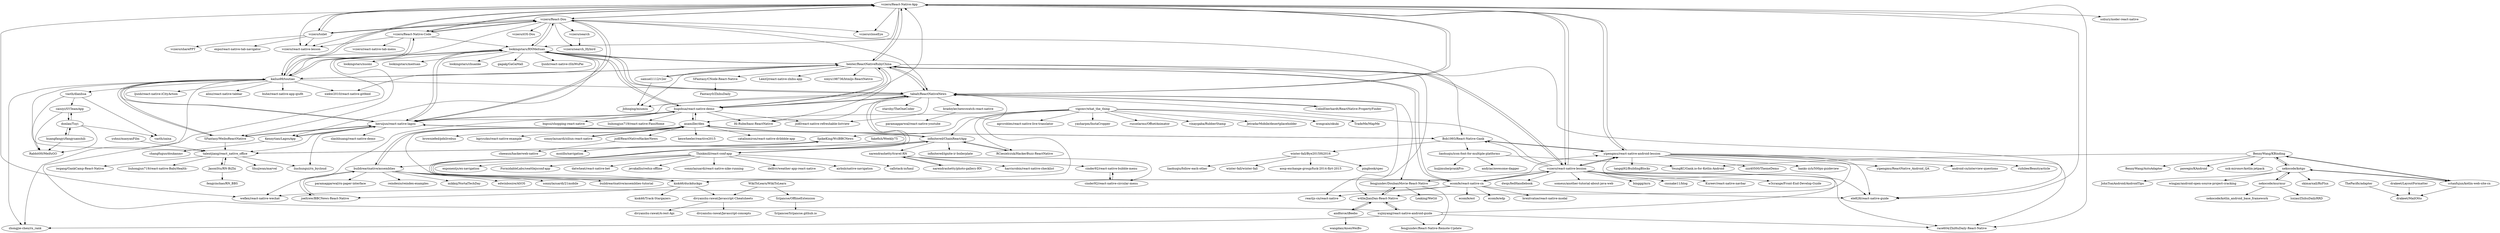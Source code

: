 digraph G {
"vczero/React-Native-App" -> "vczero/React-Dou"
"vczero/React-Native-App" -> "vczero/React-Native-Code"
"vczero/React-Native-App" -> "vczero/react-native-lesson" ["e"=1]
"vczero/React-Native-App" -> "vczero/toilet"
"vczero/React-Native-App" -> "henter/ReactNativeRubyChina"
"vczero/React-Native-App" -> "kailuo99/toutiao"
"vczero/React-Native-App" -> "tabalt/ReactNativeNews"
"vczero/React-Native-App" -> "ele828/react-native-guide" ["e"=1]
"vczero/React-Native-App" -> "weflex/react-native-wechat" ["e"=1]
"vczero/React-Native-App" -> "vczero/react-native-lession"
"vczero/React-Native-App" -> "soliury/noder-react-native" ["e"=1]
"vczero/React-Native-App" -> "yipengmu/react-native-android-lession"
"vczero/React-Native-App" -> "lookingstars/RNMeituan"
"vczero/React-Native-App" -> "vczero/closeEye"
"vczero/React-Native-App" -> "race604/ZhiHuDaily-React-Native" ["e"=1]
"talentjiang/react_native_office" -> "JasonStu/RN-BiZhi"
"talentjiang/react_native_office" -> "liuchungui/rn_bycloud"
"talentjiang/react_native_office" -> "Shuijwan/marvel"
"talentjiang/react_native_office" -> "iwgang/GankCamp-React-Native" ["e"=1]
"talentjiang/react_native_office" -> "SpikeKing/WclBBCNews"
"talentjiang/react_native_office" -> "liuhongjun719/react-native-BabyHealth-" ["e"=1]
"andforce/iBeebo" -> "w4lle/JianDan-React-Native"
"andforce/iBeebo" -> "wangdan/AisenWeiBo" ["e"=1]
"vczero/search" -> "vczero/search_Hybird"
"xujinyang/react-native-android-guide" -> "w4lle/JianDan-React-Native"
"xujinyang/react-native-android-guide" -> "race604/ZhiHuDaily-React-Native" ["e"=1]
"xujinyang/react-native-android-guide" -> "yipengmu/react-native-android-lession"
"xujinyang/react-native-android-guide" -> "zhongjie-chen/rn_rank" ["e"=1]
"xujinyang/react-native-android-guide" -> "kailuo99/toutiao"
"xujinyang/react-native-android-guide" -> "fengjundev/React-Native-Remote-Update" ["e"=1]
"Thinkmill/react-conf-app" -> "infinitered/ChainReactApp"
"Thinkmill/react-conf-app" -> "airbnb/native-navigation" ["e"=1]
"Thinkmill/react-conf-app" -> "callstack-io/haul" ["e"=1]
"Thinkmill/react-conf-app" -> "exponentjs/ex-navigation" ["e"=1]
"Thinkmill/react-conf-app" -> "FormidableLabs/seattlejsconf-app" ["e"=1]
"Thinkmill/react-conf-app" -> "datwheat/react-native-bet"
"Thinkmill/react-conf-app" -> "buildreactnative/assemblies"
"Thinkmill/react-conf-app" -> "jevakallio/redux-offline" ["e"=1]
"Thinkmill/react-conf-app" -> "sonnylazuardi/react-native-nike-running" ["e"=1]
"Thinkmill/react-conf-app" -> "delfrrr/weather-app-react-native"
"asamiller/den" -> "sonnylazuardi/ziliun-react-native"
"asamiller/den" -> "jsdf/ReactNativeHackerNews"
"asamiller/den" -> "kenwheeler/reactive2015"
"asamiller/den" -> "buildreactnative/assemblies"
"asamiller/den" -> "catalinmiron/react-native-dribbble-app" ["e"=1]
"asamiller/den" -> "infinitered/ChainReactApp"
"asamiller/den" -> "browniefed/pdxlivebus" ["e"=1]
"asamiller/den" -> "bgryszko/react-native-example"
"asamiller/den" -> "hugohua/react-native-demo"
"asamiller/den" -> "kiok46/duckduckgo"
"RCiesielczuk/HackerBuzz-ReactNative" -> "infinitered/ChainReactApp"
"vczero/react-native-lession" -> "ele828/react-native-guide" ["e"=1]
"vczero/react-native-lession" -> "yipengmu/react-native-android-lession"
"vczero/react-native-lession" -> "race604/ZhiHuDaily-React-Native" ["e"=1]
"vczero/react-native-lession" -> "ecomfe/react-native-cn"
"vczero/react-native-lession" -> "vczero/React-Native-App"
"vczero/react-native-lession" -> "w3crange/Front-End-Develop-Guide" ["e"=1]
"vczero/react-native-lession" -> "fengjundev/DoubanMovie-React-Native"
"vczero/react-native-lession" -> "henter/ReactNativeRubyChina"
"vczero/react-native-lession" -> "dwqs/fedHandlebook" ["e"=1]
"vczero/react-native-lession" -> "someus/another-tutorial-about-java-web" ["e"=1]
"vczero/react-native-lession" -> "binggg/mrn" ["e"=1]
"vczero/react-native-lession" -> "cnsnake11/blog" ["e"=1]
"vczero/react-native-lession" -> "tabalt/ReactNativeNews"
"vczero/react-native-lession" -> "Kureev/react-native-navbar" ["e"=1]
"vczero/react-native-lession" -> "Bob1993/React-Native-Gank"
"Bob1993/React-Native-Gank" -> "heruijun/react-native-lagou"
"Bob1993/React-Native-Gank" -> "liaohuqiu/icon-font-for-multiple-platforms"
"Bob1993/React-Native-Gank" -> "yipengmu/react-native-android-lession"
"Bob1993/React-Native-Gank" -> "winter-fall/Bye2015Hi2016"
"heruijun/react-native-lagou" -> "Kennytian/LagouApp"
"heruijun/react-native-lagou" -> "lookingstars/RNMeituan"
"heruijun/react-native-lagou" -> "SFantasy/WeiboReactNative"
"heruijun/react-native-lagou" -> "hugohua/react-native-demo"
"heruijun/react-native-lagou" -> "kailuo99/toutiao"
"heruijun/react-native-lagou" -> "Bob1993/React-Native-Gank"
"heruijun/react-native-lagou" -> "vczero/React-Dou"
"heruijun/react-native-lagou" -> "talentjiang/react_native_office"
"heruijun/react-native-lagou" -> "liuchungui/rn_bycloud"
"heruijun/react-native-lagou" -> "slashhuang/react-native-demo"
"ColinEberhardt/ReactNative-PropertyFinder" -> "tabalt/ReactNativeNews"
"tabalt/ReactNativeNews" -> "henter/ReactNativeRubyChina"
"tabalt/ReactNativeNews" -> "hugohua/react-native-demo"
"tabalt/ReactNativeNews" -> "ColinEberhardt/ReactNative-PropertyFinder"
"tabalt/ReactNativeNews" -> "bradoyler/newswatch-react-native"
"tabalt/ReactNativeNews" -> "vczero/React-Native-App"
"tabalt/ReactNativeNews" -> "lookingstars/RNMeituan"
"tabalt/ReactNativeNews" -> "ecomfe/react-native-cn"
"tabalt/ReactNativeNews" -> "fengjundev/DoubanMovie-React-Native"
"tabalt/ReactNativeNews" -> "Hi-Rube/baoz-ReactNative"
"tabalt/ReactNativeNews" -> "Johnqing/miumiu"
"tabalt/ReactNativeNews" -> "SpikeKing/WclBBCNews"
"tabalt/ReactNativeNews" -> "starzhy/TheOneCoder"
"tabalt/ReactNativeNews" -> "heruijun/react-native-lagou"
"tabalt/ReactNativeNews" -> "reactjs-cn/react-native"
"tabalt/ReactNativeNews" -> "jsdf/react-native-refreshable-listview" ["e"=1]
"donlan/Tuyi" -> "caisiyi/SYTeamApp"
"donlan/Tuyi" -> "huangfangyi/fangyuanshili"
"donlan/Tuyi" -> "Rabbit00/MeifuGO"
"donlan/Tuyi" -> "vasth/zaina"
"vczero/React-Native-Code" -> "vczero/React-Native-App"
"vczero/React-Native-Code" -> "vczero/React-Dou"
"vczero/React-Native-Code" -> "kailuo99/toutiao"
"vczero/React-Native-Code" -> "vczero/react-native-lesson" ["e"=1]
"vczero/React-Native-Code" -> "vczero/react-native-tab-menu" ["e"=1]
"vczero/React-Native-Code" -> "lookingstars/RNMeituan"
"vczero/React-Dou" -> "vczero/React-Native-App"
"vczero/React-Dou" -> "vczero/iOS-Dou"
"vczero/React-Dou" -> "vczero/React-Native-Code"
"vczero/React-Dou" -> "heruijun/react-native-lagou"
"vczero/React-Dou" -> "vczero/closeEye"
"vczero/React-Dou" -> "Bob1993/React-Native-Gank"
"vczero/React-Dou" -> "vczero/search"
"vczero/React-Dou" -> "lookingstars/RNMeituan"
"vczero/React-Dou" -> "vczero/toilet"
"vczero/React-Dou" -> "vczero/react-native-lesson" ["e"=1]
"vczero/React-Dou" -> "tabalt/ReactNativeNews"
"vczero/React-Dou" -> "kailuo99/toutiao"
"vczero/React-Dou" -> "vczero/search_Hybird"
"yipengmu/react-native-android-lession" -> "vczero/react-native-lession"
"yipengmu/react-native-android-lession" -> "yipengmu/ReactNative_Android_QA"
"yipengmu/react-native-android-lession" -> "race604/ZhiHuDaily-React-Native" ["e"=1]
"yipengmu/react-native-android-lession" -> "Bob1993/React-Native-Gank"
"yipengmu/react-native-android-lession" -> "android-cn/interview-questions" ["e"=1]
"yipengmu/react-native-android-lession" -> "rizhilee/Beautyacticle" ["e"=1]
"yipengmu/react-native-android-lession" -> "ele828/react-native-guide" ["e"=1]
"yipengmu/react-native-android-lession" -> "tangqi92/BuildingBlocks" ["e"=1]
"yipengmu/react-native-android-lession" -> "zzz40500/ThemeDemo" ["e"=1]
"yipengmu/react-native-android-lession" -> "w4lle/JianDan-React-Native"
"yipengmu/react-native-android-lession" -> "hanks-zyh/500px-guideview" ["e"=1]
"yipengmu/react-native-android-lession" -> "vczero/React-Native-App"
"lookingstars/RNMeituan" -> "heruijun/react-native-lagou"
"lookingstars/RNMeituan" -> "Kennytian/LagouApp"
"lookingstars/RNMeituan" -> "lookingstars/nuomi" ["e"=1]
"lookingstars/RNMeituan" -> "kailuo99/toutiao"
"lookingstars/RNMeituan" -> "zhongjie-chen/rn_rank" ["e"=1]
"lookingstars/RNMeituan" -> "SFantasy/WeiboReactNative"
"lookingstars/RNMeituan" -> "lookingstars/meituan" ["e"=1]
"lookingstars/RNMeituan" -> "tabalt/ReactNativeNews"
"lookingstars/RNMeituan" -> "vczero/React-Dou"
"lookingstars/RNMeituan" -> "hugohua/react-native-demo"
"lookingstars/RNMeituan" -> "henter/ReactNativeRubyChina"
"lookingstars/RNMeituan" -> "xiekw2010/react-native-gitfeed" ["e"=1]
"lookingstars/RNMeituan" -> "lookingstars/chuanke" ["e"=1]
"lookingstars/RNMeituan" -> "gagakj/GaGaMall" ["e"=1]
"lookingstars/RNMeituan" -> "ljunb/react-native-iShiWuPai" ["e"=1]
"Kennytian/LagouApp" -> "heruijun/react-native-lagou"
"Kennytian/LagouApp" -> "changfuguo/doukanmv"
"ecomfe/react-native-cn" -> "vczero/react-native-lession"
"ecomfe/react-native-cn" -> "tabalt/ReactNativeNews"
"ecomfe/react-native-cn" -> "reactjs-cn/react-native"
"ecomfe/react-native-cn" -> "brentvatne/react-native-modal" ["e"=1]
"ecomfe/react-native-cn" -> "henter/ReactNativeRubyChina"
"ecomfe/react-native-cn" -> "ecomfe/est" ["e"=1]
"ecomfe/react-native-cn" -> "weflex/react-native-wechat" ["e"=1]
"ecomfe/react-native-cn" -> "ele828/react-native-guide" ["e"=1]
"ecomfe/react-native-cn" -> "yipengmu/react-native-android-lession"
"ecomfe/react-native-cn" -> "ecomfe/edp" ["e"=1]
"cinder92/react-native-bubble-menu" -> "cinder92/react-native-circular-menu"
"fakefish/Weekly75" -> "mozillo/navigation"
"huangfangyi/fangyuanshili" -> "donlan/Tuyi"
"huangfangyi/fangyuanshili" -> "Rabbit00/MeifuGO"
"ThePacific/adapter" -> "drakeet/MailOtto"
"liaohuqiu/icon-font-for-multiple-platforms" -> "huijimuhe/prankPro" ["e"=1]
"liaohuqiu/icon-font-for-multiple-platforms" -> "YeungKC/Gank.io-for-Kotlin-Android"
"liaohuqiu/icon-font-for-multiple-platforms" -> "andyiac/awesome-dagger"
"winter-fall/Bye2015Hi2016" -> "liaohuqiu/follow-each-other"
"winter-fall/Bye2015Hi2016" -> "winter-fall/winter-fall"
"winter-fall/Bye2015Hi2016" -> "aosp-exchange-group/fuck-2014-flirt-2015" ["e"=1]
"winter-fall/Bye2015Hi2016" -> "pingbook/spec"
"nekocode/murmur" -> "nekocode/kotgo"
"nekocode/murmur" -> "nekocode/kotlin_android_base_framework"
"nekocode/murmur" -> "lsxiao/ZhihuDailyRRD" ["e"=1]
"jsdf/ReactNativeHackerNews" -> "cheeaun/hackerweb-native"
"vigzmv/what_the_thing" -> "kiok46/duckduckgo"
"vigzmv/what_the_thing" -> "asamiller/den"
"vigzmv/what_the_thing" -> "agrcrobles/react-native-live-translator"
"vigzmv/what_the_thing" -> "yasharpm/InstaCropper" ["e"=1]
"vigzmv/what_the_thing" -> "russelarms/OffsetAnimator" ["e"=1]
"vigzmv/what_the_thing" -> "vinaygaba/RubberStamp" ["e"=1]
"vigzmv/what_the_thing" -> "JetradarMobile/desertplaceholder" ["e"=1]
"vigzmv/what_the_thing" -> "wongcain/okuki" ["e"=1]
"vigzmv/what_the_thing" -> "infinitered/ChainReactApp"
"vigzmv/what_the_thing" -> "TradeMe/MapMe" ["e"=1]
"vigzmv/what_the_thing" -> "RCiesielczuk/HackerBuzz-ReactNative"
"cctanfujun/kotlin-web-site-cn" -> "nekocode/kotgo"
"cctanfujun/kotlin-web-site-cn" -> "BennyWang/KBinding"
"cctanfujun/kotlin-web-site-cn" -> "drakeet/MailOtto"
"nekocode/kotgo" -> "nekocode/murmur"
"nekocode/kotgo" -> "cctanfujun/kotlin-web-site-cn"
"nekocode/kotgo" -> "BennyWang/KBinding"
"nekocode/kotgo" -> "wingjay/android-open-source-project-cracking" ["e"=1]
"nekocode/kotgo" -> "skimarxall/RxFlux" ["e"=1]
"nekocode/kotgo" -> "JohnTsaiAndroid/AndroidTips" ["e"=1]
"infinitered/ChainReactApp" -> "RCiesielczuk/HackerBuzz-ReactNative"
"infinitered/ChainReactApp" -> "infinitered/ignite-ir-boilerplate"
"infinitered/ChainReactApp" -> "narendrashetty/travel-RN"
"infinitered/ChainReactApp" -> "asamiller/den"
"infinitered/ChainReactApp" -> "Thinkmill/react-conf-app"
"infinitered/ChainReactApp" -> "kiok46/duckduckgo"
"hugohua/react-native-demo" -> "tabalt/ReactNativeNews"
"hugohua/react-native-demo" -> "bigsui/shopping-react-native" ["e"=1]
"hugohua/react-native-demo" -> "Hi-Rube/baoz-ReactNative"
"hugohua/react-native-demo" -> "heruijun/react-native-lagou"
"hugohua/react-native-demo" -> "lookingstars/RNMeituan"
"hugohua/react-native-demo" -> "weflex/react-native-wechat" ["e"=1]
"hugohua/react-native-demo" -> "henter/ReactNativeRubyChina"
"hugohua/react-native-demo" -> "jsdf/react-native-refreshable-listview" ["e"=1]
"hugohua/react-native-demo" -> "vczero/React-Native-App"
"hugohua/react-native-demo" -> "asamiller/den"
"hugohua/react-native-demo" -> "liuhongjun719/react-native-FansHome" ["e"=1]
"kailuo99/toutiao" -> "SFantasy/WeiboReactNative"
"kailuo99/toutiao" -> "lookingstars/RNMeituan"
"kailuo99/toutiao" -> "heruijun/react-native-lagou"
"kailuo99/toutiao" -> "vczero/React-Native-App"
"kailuo99/toutiao" -> "vczero/React-Native-Code"
"kailuo99/toutiao" -> "zhongjie-chen/rn_rank" ["e"=1]
"kailuo99/toutiao" -> "ljunb/react-native-iCityAction" ["e"=1]
"kailuo99/toutiao" -> "henter/ReactNativeRubyChina"
"kailuo99/toutiao" -> "vasth/dianhua"
"kailuo99/toutiao" -> "alinz/react-native-tabbar" ["e"=1]
"kailuo99/toutiao" -> "buhe/react-native-app-qiufit" ["e"=1]
"kailuo99/toutiao" -> "talentjiang/react_native_office"
"kailuo99/toutiao" -> "xiekw2010/react-native-gitfeed" ["e"=1]
"kailuo99/toutiao" -> "tabalt/ReactNativeNews"
"vczero/toilet" -> "vczero/React-Native-App"
"vczero/toilet" -> "vczero/React-Dou"
"vczero/toilet" -> "vczero/react-native-lesson" ["e"=1]
"vczero/toilet" -> "expo/react-native-tab-navigator"
"vczero/toilet" -> "vczero/sharePPT"
"henter/ReactNativeRubyChina" -> "tabalt/ReactNativeNews"
"henter/ReactNativeRubyChina" -> "samuel1112/v2er"
"henter/ReactNativeRubyChina" -> "vczero/React-Native-App"
"henter/ReactNativeRubyChina" -> "Johnqing/miumiu"
"henter/ReactNativeRubyChina" -> "lookingstars/RNMeituan"
"henter/ReactNativeRubyChina" -> "Hi-Rube/baoz-ReactNative"
"henter/ReactNativeRubyChina" -> "hugohua/react-native-demo"
"henter/ReactNativeRubyChina" -> "kailuo99/toutiao"
"henter/ReactNativeRubyChina" -> "ele828/react-native-guide" ["e"=1]
"henter/ReactNativeRubyChina" -> "ecomfe/react-native-cn"
"henter/ReactNativeRubyChina" -> "vczero/react-native-lession"
"henter/ReactNativeRubyChina" -> "w4lle/JianDan-React-Native"
"henter/ReactNativeRubyChina" -> "LeezQ/react-native-zhihu-app"
"henter/ReactNativeRubyChina" -> "SFantasy/CNode-React-Native"
"henter/ReactNativeRubyChina" -> "xinyu198736/htmljs-ReactNative"
"samuel1112/v2er" -> "Johnqing/miumiu"
"samuel1112/v2er" -> "henter/ReactNativeRubyChina"
"w4lle/JianDan-React-Native" -> "fengjundev/DoubanMovie-React-Native"
"w4lle/JianDan-React-Native" -> "andforce/iBeebo"
"w4lle/JianDan-React-Native" -> "xujinyang/react-native-android-guide"
"vasth/dianhua" -> "caisiyi/SYTeamApp"
"vasth/dianhua" -> "vasth/zaina"
"vasth/dianhua" -> "Rabbit00/MeifuGO"
"buildreactnative/assemblies" -> "joeltrew/BBCNews-React-Native"
"buildreactnative/assemblies" -> "sonnylazuardi/21mobile" ["e"=1]
"buildreactnative/assemblies" -> "buildreactnative/assemblies-tutorial"
"buildreactnative/assemblies" -> "paramaggarwal/rn-paper-interface" ["e"=1]
"buildreactnative/assemblies" -> "reindexio/reindex-examples"
"buildreactnative/assemblies" -> "mikkoj/NortalTechDay"
"buildreactnative/assemblies" -> "asamiller/den"
"buildreactnative/assemblies" -> "edwinbosire/ASOS"
"buildreactnative/assemblies" -> "kiok46/duckduckgo"
"BennyWang/KBinding" -> "YeungKC/Gank.io-for-Kotlin-Android"
"BennyWang/KBinding" -> "cctanfujun/kotlin-web-site-cn"
"BennyWang/KBinding" -> "nekocode/kotgo"
"BennyWang/KBinding" -> "BennyWang/AutoAdapter"
"BennyWang/KBinding" -> "pawegio/KAndroid" ["e"=1]
"BennyWang/KBinding" -> "nsk-mironov/kotlin-jetpack" ["e"=1]
"SFantasy/CNode-React-Native" -> "Fantasy0/ZhihuDaily"
"bradoyler/newswatch-react-native" -> "paramaggarwal/react-native-youtube" ["e"=1]
"fengjundev/DoubanMovie-React-Native" -> "w4lle/JianDan-React-Native"
"fengjundev/DoubanMovie-React-Native" -> "Leaking/WeGit" ["e"=1]
"fengjundev/DoubanMovie-React-Native" -> "fengjundev/React-Native-Remote-Update" ["e"=1]
"SpikeKing/WclBBCNews" -> "talentjiang/react_native_office"
"SpikeKing/WclBBCNews" -> "mozillo/navigation"
"drakeet/LayoutFormatter" -> "drakeet/MailOtto"
"yohnz/maoyanFilm" -> "talentjiang/react_native_office"
"WikiToLearn/WikiToLearn" -> "divyanshu-rawat/Javascript-Cheatsheets"
"WikiToLearn/WikiToLearn" -> "Srijancse/OfflineExtension"
"joeltrew/BBCNews-React-Native" -> "buildreactnative/assemblies"
"Srijancse/OfflineExtension" -> "Srijancse/Srijancse.github.io"
"sonnylazuardi/ziliun-react-native" -> "asamiller/den"
"narendrashetty/travel-RN" -> "narendrashetty/photo-gallery-RN"
"narendrashetty/travel-RN" -> "harrisrobin/react-native-checklist"
"narendrashetty/travel-RN" -> "cinder92/react-native-circular-menu"
"narendrashetty/travel-RN" -> "cinder92/react-native-bubble-menu"
"narendrashetty/photo-gallery-RN" -> "narendrashetty/travel-RN"
"SFantasy/WeiboReactNative" -> "kailuo99/toutiao"
"SFantasy/WeiboReactNative" -> "heruijun/react-native-lagou"
"SFantasy/WeiboReactNative" -> "talentjiang/react_native_office"
"divyanshu-rawat/Javascript-Cheatsheets" -> "divyanshu-rawat/A-rest-Api"
"divyanshu-rawat/Javascript-Cheatsheets" -> "divyanshu-rawat/Javascript-concepts"
"JasonStu/RN-BiZhi" -> "fengyinchao/RN_BBS"
"JasonStu/RN-BiZhi" -> "talentjiang/react_native_office"
"cinder92/react-native-circular-menu" -> "cinder92/react-native-bubble-menu"
"kiok46/duckduckgo" -> "kiok46/Track-Stargazers"
"kiok46/duckduckgo" -> "joeltrew/BBCNews-React-Native"
"kiok46/duckduckgo" -> "divyanshu-rawat/Javascript-Cheatsheets"
"caisiyi/SYTeamApp" -> "Rabbit00/MeifuGO"
"caisiyi/SYTeamApp" -> "donlan/Tuyi"
"vczero/React-Native-App" ["l"="21.558,-32.442"]
"vczero/React-Dou" ["l"="21.574,-32.431"]
"vczero/React-Native-Code" ["l"="21.545,-32.422"]
"vczero/react-native-lesson" ["l"="25.194,-29.934"]
"vczero/toilet" ["l"="21.6,-32.397"]
"henter/ReactNativeRubyChina" ["l"="21.525,-32.472"]
"kailuo99/toutiao" ["l"="21.532,-32.45"]
"tabalt/ReactNativeNews" ["l"="21.545,-32.469"]
"ele828/react-native-guide" ["l"="11.39,-7.151"]
"weflex/react-native-wechat" ["l"="25.264,-29.77"]
"vczero/react-native-lession" ["l"="21.588,-32.455"]
"soliury/noder-react-native" ["l"="25.33,-29.907"]
"yipengmu/react-native-android-lession" ["l"="21.604,-32.429"]
"lookingstars/RNMeituan" ["l"="21.519,-32.439"]
"vczero/closeEye" ["l"="21.57,-32.46"]
"race604/ZhiHuDaily-React-Native" ["l"="25.293,-29.915"]
"talentjiang/react_native_office" ["l"="21.458,-32.462"]
"JasonStu/RN-BiZhi" ["l"="21.43,-32.481"]
"liuchungui/rn_bycloud" ["l"="21.463,-32.434"]
"Shuijwan/marvel" ["l"="21.422,-32.448"]
"iwgang/GankCamp-React-Native" ["l"="25.291,-29.991"]
"SpikeKing/WclBBCNews" ["l"="21.462,-32.492"]
"liuhongjun719/react-native-BabyHealth-" ["l"="25.399,-30.104"]
"andforce/iBeebo" ["l"="21.548,-32.353"]
"w4lle/JianDan-React-Native" ["l"="21.553,-32.392"]
"wangdan/AisenWeiBo" ["l"="48.193,1.032"]
"vczero/search" ["l"="21.636,-32.454"]
"vczero/search_Hybird" ["l"="21.62,-32.442"]
"xujinyang/react-native-android-guide" ["l"="21.576,-32.383"]
"zhongjie-chen/rn_rank" ["l"="25.279,-29.964"]
"fengjundev/React-Native-Remote-Update" ["l"="25.237,-29.791"]
"Thinkmill/react-conf-app" ["l"="21.249,-32.31"]
"infinitered/ChainReactApp" ["l"="21.296,-32.312"]
"airbnb/native-navigation" ["l"="24.956,-29.738"]
"callstack-io/haul" ["l"="25.322,-26.477"]
"exponentjs/ex-navigation" ["l"="25.327,-29.69"]
"FormidableLabs/seattlejsconf-app" ["l"="-9.427,12.327"]
"datwheat/react-native-bet" ["l"="21.204,-32.3"]
"buildreactnative/assemblies" ["l"="21.273,-32.374"]
"jevakallio/redux-offline" ["l"="25.465,-26.566"]
"sonnylazuardi/react-native-nike-running" ["l"="-25.648,-19.538"]
"delfrrr/weather-app-react-native" ["l"="21.224,-32.277"]
"asamiller/den" ["l"="21.343,-32.371"]
"sonnylazuardi/ziliun-react-native" ["l"="21.368,-32.353"]
"jsdf/ReactNativeHackerNews" ["l"="21.316,-32.422"]
"kenwheeler/reactive2015" ["l"="21.366,-32.394"]
"catalinmiron/react-native-dribbble-app" ["l"="25.264,-29.79"]
"browniefed/pdxlivebus" ["l"="25.162,-28.387"]
"bgryszko/react-native-example" ["l"="21.321,-32.393"]
"hugohua/react-native-demo" ["l"="21.482,-32.431"]
"kiok46/duckduckgo" ["l"="21.279,-32.346"]
"RCiesielczuk/HackerBuzz-ReactNative" ["l"="21.319,-32.297"]
"ecomfe/react-native-cn" ["l"="21.576,-32.479"]
"w3crange/Front-End-Develop-Guide" ["l"="11.687,-7.329"]
"fengjundev/DoubanMovie-React-Native" ["l"="21.572,-32.411"]
"dwqs/fedHandlebook" ["l"="11.676,-7.355"]
"someus/another-tutorial-about-java-web" ["l"="11.694,-7.46"]
"binggg/mrn" ["l"="25.261,-29.731"]
"cnsnake11/blog" ["l"="25.201,-29.811"]
"Kureev/react-native-navbar" ["l"="25.359,-29.596"]
"Bob1993/React-Native-Gank" ["l"="21.625,-32.413"]
"heruijun/react-native-lagou" ["l"="21.521,-32.421"]
"liaohuqiu/icon-font-for-multiple-platforms" ["l"="21.727,-32.361"]
"winter-fall/Bye2015Hi2016" ["l"="21.705,-32.422"]
"Kennytian/LagouApp" ["l"="21.495,-32.403"]
"SFantasy/WeiboReactNative" ["l"="21.495,-32.447"]
"slashhuang/react-native-demo" ["l"="21.498,-32.371"]
"ColinEberhardt/ReactNative-PropertyFinder" ["l"="21.552,-32.514"]
"bradoyler/newswatch-react-native" ["l"="21.586,-32.518"]
"Hi-Rube/baoz-ReactNative" ["l"="21.493,-32.469"]
"Johnqing/miumiu" ["l"="21.532,-32.497"]
"starzhy/TheOneCoder" ["l"="21.565,-32.499"]
"reactjs-cn/react-native" ["l"="21.597,-32.497"]
"jsdf/react-native-refreshable-listview" ["l"="25.257,-29.668"]
"donlan/Tuyi" ["l"="21.569,-32.61"]
"caisiyi/SYTeamApp" ["l"="21.568,-32.588"]
"huangfangyi/fangyuanshili" ["l"="21.589,-32.622"]
"Rabbit00/MeifuGO" ["l"="21.582,-32.594"]
"vasth/zaina" ["l"="21.545,-32.594"]
"vczero/react-native-tab-menu" ["l"="25.404,-29.615"]
"vczero/iOS-Dou" ["l"="21.614,-32.456"]
"yipengmu/ReactNative_Android_QA" ["l"="21.663,-32.434"]
"android-cn/interview-questions" ["l"="48.154,0.946"]
"rizhilee/Beautyacticle" ["l"="50.504,0.461"]
"tangqi92/BuildingBlocks" ["l"="48.104,1.082"]
"zzz40500/ThemeDemo" ["l"="50.526,0.174"]
"hanks-zyh/500px-guideview" ["l"="50.524,0.135"]
"lookingstars/nuomi" ["l"="-50.859,-0.062"]
"lookingstars/meituan" ["l"="-50.91,-0.087"]
"xiekw2010/react-native-gitfeed" ["l"="25.665,-20.411"]
"lookingstars/chuanke" ["l"="-50.819,-0.09"]
"gagakj/GaGaMall" ["l"="25.251,-30.028"]
"ljunb/react-native-iShiWuPai" ["l"="25.237,-29.977"]
"changfuguo/doukanmv" ["l"="21.467,-32.383"]
"brentvatne/react-native-modal" ["l"="25.336,-29.608"]
"ecomfe/est" ["l"="13.718,-6.554"]
"ecomfe/edp" ["l"="13.718,-6.517"]
"cinder92/react-native-bubble-menu" ["l"="21.3,-32.212"]
"cinder92/react-native-circular-menu" ["l"="21.287,-32.198"]
"fakefish/Weekly75" ["l"="21.404,-32.561"]
"mozillo/navigation" ["l"="21.427,-32.534"]
"ThePacific/adapter" ["l"="22.004,-32.306"]
"drakeet/MailOtto" ["l"="21.973,-32.284"]
"huijimuhe/prankPro" ["l"="-50.645,0.053"]
"YeungKC/Gank.io-for-Kotlin-Android" ["l"="21.802,-32.327"]
"andyiac/awesome-dagger" ["l"="21.75,-32.343"]
"liaohuqiu/follow-each-other" ["l"="21.736,-32.442"]
"winter-fall/winter-fall" ["l"="21.739,-32.42"]
"aosp-exchange-group/fuck-2014-flirt-2015" ["l"="48.086,0.946"]
"pingbook/spec" ["l"="21.723,-32.407"]
"nekocode/murmur" ["l"="21.897,-32.234"]
"nekocode/kotgo" ["l"="21.891,-32.266"]
"nekocode/kotlin_android_base_framework" ["l"="21.903,-32.205"]
"lsxiao/ZhihuDailyRRD" ["l"="50.065,-1.703"]
"cheeaun/hackerweb-native" ["l"="21.296,-32.45"]
"vigzmv/what_the_thing" ["l"="21.327,-32.327"]
"agrcrobles/react-native-live-translator" ["l"="21.359,-32.303"]
"yasharpm/InstaCropper" ["l"="52.359,-2.402"]
"russelarms/OffsetAnimator" ["l"="52.483,-2.331"]
"vinaygaba/RubberStamp" ["l"="52.426,-2.258"]
"JetradarMobile/desertplaceholder" ["l"="52.254,-2.652"]
"wongcain/okuki" ["l"="48.441,-2.859"]
"TradeMe/MapMe" ["l"="52.417,-2.349"]
"cctanfujun/kotlin-web-site-cn" ["l"="21.913,-32.286"]
"BennyWang/KBinding" ["l"="21.873,-32.294"]
"wingjay/android-open-source-project-cracking" ["l"="48.299,1.173"]
"skimarxall/RxFlux" ["l"="49.897,-3.231"]
"JohnTsaiAndroid/AndroidTips" ["l"="48.223,1.06"]
"infinitered/ignite-ir-boilerplate" ["l"="21.289,-32.276"]
"narendrashetty/travel-RN" ["l"="21.275,-32.231"]
"bigsui/shopping-react-native" ["l"="25.267,-30.012"]
"liuhongjun719/react-native-FansHome" ["l"="25.419,-30.12"]
"ljunb/react-native-iCityAction" ["l"="25.355,-30.006"]
"vasth/dianhua" ["l"="21.557,-32.556"]
"alinz/react-native-tabbar" ["l"="25.344,-29.627"]
"buhe/react-native-app-qiufit" ["l"="25.38,-30.015"]
"expo/react-native-tab-navigator" ["l"="21.641,-32.37"]
"vczero/sharePPT" ["l"="21.617,-32.352"]
"samuel1112/v2er" ["l"="21.511,-32.504"]
"LeezQ/react-native-zhihu-app" ["l"="21.493,-32.52"]
"SFantasy/CNode-React-Native" ["l"="21.485,-32.501"]
"xinyu198736/htmljs-ReactNative" ["l"="21.521,-32.529"]
"joeltrew/BBCNews-React-Native" ["l"="21.251,-32.363"]
"sonnylazuardi/21mobile" ["l"="25.493,-29.802"]
"buildreactnative/assemblies-tutorial" ["l"="21.279,-32.393"]
"paramaggarwal/rn-paper-interface" ["l"="25.269,-29.463"]
"reindexio/reindex-examples" ["l"="21.224,-32.383"]
"mikkoj/NortalTechDay" ["l"="21.231,-32.41"]
"edwinbosire/ASOS" ["l"="21.261,-32.405"]
"BennyWang/AutoAdapter" ["l"="21.871,-32.317"]
"pawegio/KAndroid" ["l"="47.682,-3.21"]
"nsk-mironov/kotlin-jetpack" ["l"="47.792,-3.036"]
"Fantasy0/ZhihuDaily" ["l"="21.469,-32.517"]
"paramaggarwal/react-native-youtube" ["l"="25.442,-29.528"]
"Leaking/WeGit" ["l"="47.989,1.107"]
"drakeet/LayoutFormatter" ["l"="22.009,-32.262"]
"yohnz/maoyanFilm" ["l"="21.4,-32.471"]
"WikiToLearn/WikiToLearn" ["l"="21.15,-32.344"]
"divyanshu-rawat/Javascript-Cheatsheets" ["l"="21.201,-32.345"]
"Srijancse/OfflineExtension" ["l"="21.122,-32.343"]
"Srijancse/Srijancse.github.io" ["l"="21.103,-32.341"]
"narendrashetty/photo-gallery-RN" ["l"="21.244,-32.221"]
"harrisrobin/react-native-checklist" ["l"="21.257,-32.195"]
"divyanshu-rawat/A-rest-Api" ["l"="21.182,-32.336"]
"divyanshu-rawat/Javascript-concepts" ["l"="21.182,-32.355"]
"fengyinchao/RN_BBS" ["l"="21.406,-32.5"]
"kiok46/Track-Stargazers" ["l"="21.251,-32.34"]
}